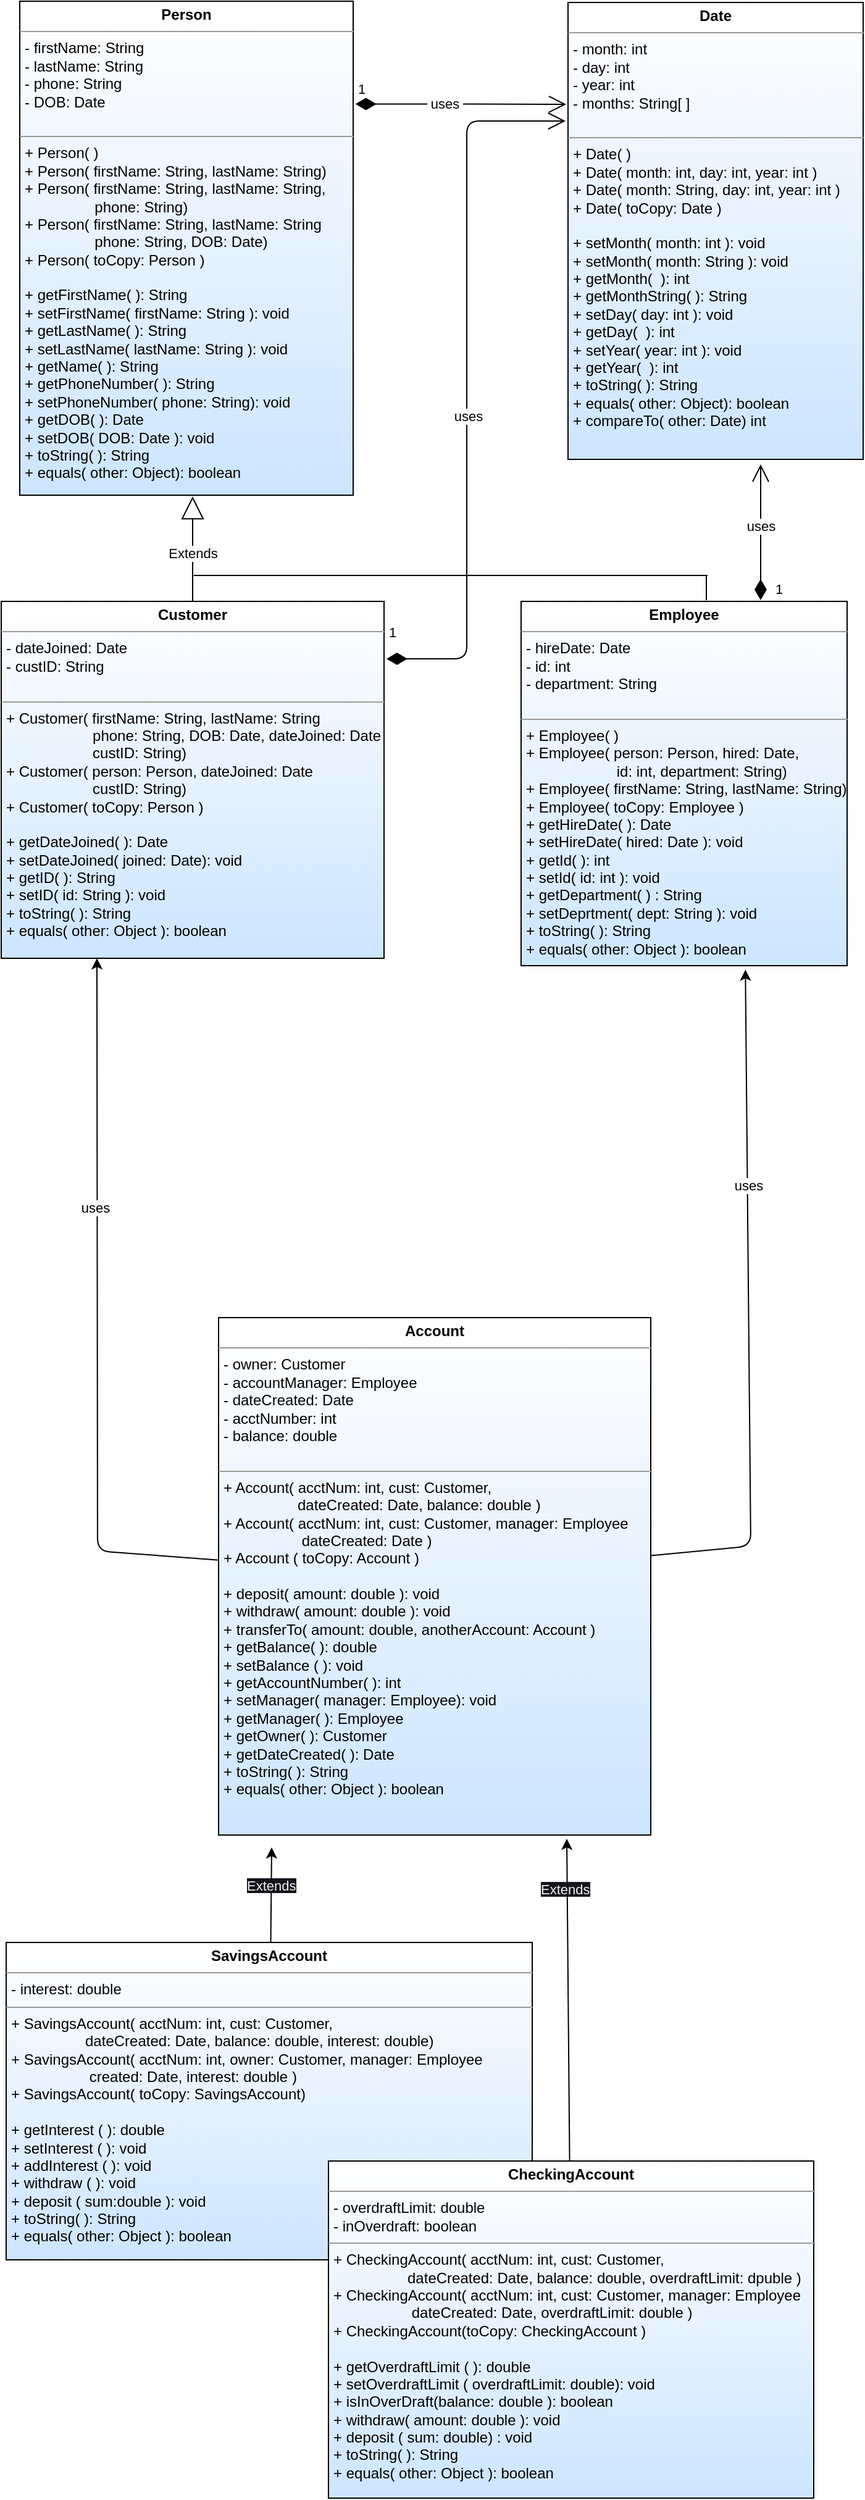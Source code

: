 <mxfile>
    <diagram id="v-KD0Bjn270umLAgXtNp" name="Page-1">
        <mxGraphModel dx="834" dy="547" grid="0" gridSize="10" guides="1" tooltips="1" connect="1" arrows="1" fold="1" page="1" pageScale="1" pageWidth="850" pageHeight="1100" math="0" shadow="0">
            <root>
                <mxCell id="0"/>
                <mxCell id="1" parent="0"/>
                <mxCell id="24" style="edgeStyle=none;html=1;entryX=0.25;entryY=1;entryDx=0;entryDy=0;" parent="1" source="mYoptTvwx1LB1I1NdDWJ-5" target="3" edge="1">
                    <mxGeometry relative="1" as="geometry">
                        <Array as="points">
                            <mxPoint x="153" y="1340"/>
                        </Array>
                    </mxGeometry>
                </mxCell>
                <mxCell id="27" style="edgeStyle=none;html=1;entryX=0.688;entryY=1.011;entryDx=0;entryDy=0;entryPerimeter=0;" parent="1" source="mYoptTvwx1LB1I1NdDWJ-5" target="12" edge="1">
                    <mxGeometry relative="1" as="geometry">
                        <mxPoint x="653.58" y="945.988" as="targetPoint"/>
                        <Array as="points">
                            <mxPoint x="682" y="1336"/>
                        </Array>
                    </mxGeometry>
                </mxCell>
                <mxCell id="mYoptTvwx1LB1I1NdDWJ-5" value="&lt;p style=&quot;margin: 0px ; margin-top: 4px ; text-align: center&quot;&gt;&lt;b&gt;Account&lt;/b&gt;&lt;br&gt;&lt;/p&gt;&lt;hr size=&quot;1&quot;&gt;&lt;p style=&quot;margin: 0px ; margin-left: 4px&quot;&gt;- owner: Customer&lt;/p&gt;&lt;p style=&quot;margin: 0px ; margin-left: 4px&quot;&gt;- accountManager: Employee&lt;/p&gt;&lt;p style=&quot;margin: 0px ; margin-left: 4px&quot;&gt;- dateCreated: Date&lt;br&gt;&lt;/p&gt;&lt;p style=&quot;margin: 0px ; margin-left: 4px&quot;&gt;- acctNumber: int&lt;/p&gt;&lt;p style=&quot;margin: 0px ; margin-left: 4px&quot;&gt;- balance: double&lt;br&gt;&lt;/p&gt;&lt;p style=&quot;margin: 0px ; margin-left: 4px&quot;&gt; &lt;br&gt;&lt;/p&gt;&lt;hr size=&quot;1&quot;&gt;&lt;p style=&quot;margin: 0px ; margin-left: 4px&quot;&gt;+ Account( acctNum: int, cust: Customer, &lt;br&gt;&lt;/p&gt;&lt;p style=&quot;margin: 0px ; margin-left: 4px&quot;&gt;&amp;nbsp;&amp;nbsp;&amp;nbsp;&amp;nbsp;&amp;nbsp;&amp;nbsp;&amp;nbsp;&amp;nbsp;&amp;nbsp;&amp;nbsp;&amp;nbsp;&amp;nbsp;&amp;nbsp;&amp;nbsp;&amp;nbsp;&amp;nbsp;&amp;nbsp; dateCreated: Date, balance: double )&lt;br&gt;&lt;/p&gt;&lt;p style=&quot;margin: 0px ; margin-left: 4px&quot;&gt;+ Account( acctNum: int, cust: Customer, manager: Employee&lt;/p&gt;&lt;p style=&quot;margin: 0px ; margin-left: 4px&quot;&gt;&amp;nbsp; &amp;nbsp; &amp;nbsp; &amp;nbsp; &amp;nbsp; &amp;nbsp; &amp;nbsp; &amp;nbsp; &amp;nbsp; &amp;nbsp;dateCreated: Date )&lt;/p&gt;&lt;p style=&quot;margin: 0px ; margin-left: 4px&quot;&gt;+ Account ( toCopy: Account&amp;nbsp;&lt;span style=&quot;background-color: initial;&quot;&gt;)&lt;/span&gt;&lt;/p&gt;&lt;p style=&quot;margin: 0px ; margin-left: 4px&quot;&gt;&lt;br&gt;&lt;/p&gt;&lt;p style=&quot;margin: 0px 0px 0px 4px&quot;&gt;+ deposit( amount: double ): void&lt;/p&gt;&lt;p style=&quot;margin: 0px 0px 0px 4px&quot;&gt;+ withdraw( amount: double ): void&lt;/p&gt;&lt;p style=&quot;margin: 0px 0px 0px 4px&quot;&gt;+ transferTo( amount: double, anotherAccount: Account )&lt;br&gt;&lt;/p&gt;&lt;div&gt;&lt;p style=&quot;margin: 0px 0px 0px 4px&quot;&gt;+ getBalance( ): double&lt;br&gt;&lt;/p&gt;&lt;p style=&quot;margin: 0px 0px 0px 4px&quot;&gt;+ setBalance ( ): void&lt;/p&gt;&lt;/div&gt;&lt;div&gt;&lt;p style=&quot;margin: 0px 0px 0px 4px&quot;&gt;+ getAccountNumber( ): int&lt;br&gt;&lt;/p&gt;&lt;/div&gt;&lt;div&gt;&lt;p style=&quot;margin: 0px 0px 0px 4px&quot;&gt;+ setManager( manager: Employee): void&lt;/p&gt;&lt;p style=&quot;margin: 0px 0px 0px 4px&quot;&gt;+ getManager( ): Employee&lt;/p&gt;&lt;/div&gt;&lt;p style=&quot;margin: 0px 0px 0px 4px&quot;&gt;+ getOwner( ): Customer&lt;/p&gt;&lt;p style=&quot;margin: 0px ; margin-left: 4px&quot;&gt;&lt;span&gt;+ getDateCreated( ): Date&lt;/span&gt;&lt;/p&gt;&lt;p style=&quot;margin: 0px ; margin-left: 4px&quot;&gt;&lt;span&gt;+ toString( ): String&lt;/span&gt;&lt;br&gt;&lt;/p&gt;&lt;p style=&quot;margin: 0px ; margin-left: 4px&quot;&gt;+ equals( other: Object ): boolean&amp;nbsp;&lt;/p&gt;" style="verticalAlign=top;align=left;overflow=fill;fontSize=12;fontFamily=Helvetica;html=1;gradientColor=#CCE5FF;" parent="1" vertex="1">
                    <mxGeometry x="251" y="1151" width="350" height="419" as="geometry"/>
                </mxCell>
                <mxCell id="2" value="&lt;p style=&quot;margin: 0px ; margin-top: 4px ; text-align: center&quot;&gt;&lt;b&gt;Person&lt;/b&gt;&lt;br&gt;&lt;/p&gt;&lt;hr size=&quot;1&quot;&gt;&lt;p style=&quot;margin: 0px ; margin-left: 4px&quot;&gt;- firstName: String&lt;/p&gt;&lt;p style=&quot;margin: 0px ; margin-left: 4px&quot;&gt;- lastName: String&lt;br&gt;&lt;/p&gt;&lt;p style=&quot;margin: 0px ; margin-left: 4px&quot;&gt;- phone: String&lt;/p&gt;&lt;p style=&quot;margin: 0px ; margin-left: 4px&quot;&gt;- DOB: Date&lt;br&gt;&lt;/p&gt;&lt;p style=&quot;margin: 0px ; margin-left: 4px&quot;&gt; &lt;br&gt;&lt;/p&gt;&lt;hr size=&quot;1&quot;&gt;&lt;p style=&quot;margin: 0px ; margin-left: 4px&quot;&gt;+ Person( )&lt;/p&gt;&lt;p style=&quot;margin: 0px ; margin-left: 4px&quot;&gt;+ Person( firstName: String, lastName: String)&lt;/p&gt;&lt;p style=&quot;margin: 0px ; margin-left: 4px&quot;&gt;+ Person( firstName: String, lastName: String,&lt;/p&gt;&lt;p style=&quot;margin: 0px ; margin-left: 4px&quot;&gt;&amp;nbsp; &amp;nbsp; &amp;nbsp; &amp;nbsp; &amp;nbsp; &amp;nbsp; &amp;nbsp; &amp;nbsp; &amp;nbsp;phone: String)&lt;br&gt;&lt;/p&gt;&lt;p style=&quot;margin: 0px ; margin-left: 4px&quot;&gt;+ Person( firstName: String, lastName: String&lt;/p&gt;&lt;p style=&quot;margin: 0px ; margin-left: 4px&quot;&gt;&amp;nbsp; &amp;nbsp; &amp;nbsp; &amp;nbsp; &amp;nbsp; &amp;nbsp; &amp;nbsp; &amp;nbsp; &amp;nbsp;phone: String, DOB: Date)&lt;br&gt;&lt;/p&gt;&lt;p style=&quot;margin: 0px ; margin-left: 4px&quot;&gt;+ Person( toCopy: Person )&lt;/p&gt;&lt;p style=&quot;margin: 0px ; margin-left: 4px&quot;&gt;&lt;br&gt;&lt;/p&gt;&lt;p style=&quot;margin: 0px ; margin-left: 4px&quot;&gt;+ getFirstName( ): String&lt;/p&gt;&lt;p style=&quot;margin: 0px 0px 0px 4px&quot;&gt;+ setFirstName( firstName: String ): void&lt;/p&gt;&lt;p style=&quot;margin: 0px 0px 0px 4px&quot;&gt;+ getLastName( ): String&lt;/p&gt;&lt;p style=&quot;margin: 0px 0px 0px 4px&quot;&gt;+ setLastName( lastName: String ): void&lt;/p&gt;&lt;p style=&quot;margin: 0px 0px 0px 4px&quot;&gt;+ getName( ): String&lt;/p&gt;&lt;p style=&quot;margin: 0px 0px 0px 4px&quot;&gt;+ getPhoneNumber( ): String&lt;/p&gt;&lt;p style=&quot;margin: 0px 0px 0px 4px&quot;&gt;+ setPhoneNumber( phone: String): void&lt;/p&gt;&lt;p style=&quot;margin: 0px 0px 0px 4px&quot;&gt;&lt;span&gt;+ getDOB( ): Date&lt;/span&gt;&lt;br&gt;&lt;/p&gt;&lt;p style=&quot;margin: 0px ; margin-left: 4px&quot;&gt;+ setDOB( DOB: Date ): void&lt;/p&gt;&lt;p style=&quot;margin: 0px ; margin-left: 4px&quot;&gt;&lt;span&gt;+ toString( ): String&lt;/span&gt;&lt;br&gt;&lt;/p&gt;&lt;p style=&quot;margin: 0px ; margin-left: 4px&quot;&gt;+ equals( other: Object): boolean&lt;/p&gt;" style="verticalAlign=top;align=left;overflow=fill;fontSize=12;fontFamily=Helvetica;html=1;gradientColor=#CCE5FF;" parent="1" vertex="1">
                    <mxGeometry x="90" y="85" width="270" height="400" as="geometry"/>
                </mxCell>
                <mxCell id="3" value="&lt;p style=&quot;margin: 0px ; margin-top: 4px ; text-align: center&quot;&gt;&lt;b&gt;Customer&lt;/b&gt;&lt;/p&gt;&lt;hr size=&quot;1&quot;&gt;&lt;p style=&quot;margin: 0px ; margin-left: 4px&quot;&gt;- dateJoined: Date&lt;/p&gt;&lt;p style=&quot;margin: 0px ; margin-left: 4px&quot;&gt;- custID: String&lt;br&gt;&lt;/p&gt;&lt;p style=&quot;margin: 0px ; margin-left: 4px&quot;&gt;&lt;br&gt;&lt;/p&gt;&lt;hr size=&quot;1&quot;&gt;&lt;p style=&quot;margin: 0px 0px 0px 4px&quot;&gt;+ Customer( firstName: String, lastName: String&lt;/p&gt;&lt;p style=&quot;margin: 0px ; margin-left: 4px&quot;&gt;&lt;span&gt;&amp;nbsp; &amp;nbsp; &amp;nbsp; &amp;nbsp; &amp;nbsp; &amp;nbsp; &amp;nbsp; &amp;nbsp; &amp;nbsp; &amp;nbsp; &amp;nbsp;phone: String, DOB: Date, dateJoined: Date&lt;/span&gt;&lt;/p&gt;&lt;p style=&quot;margin: 0px ; margin-left: 4px&quot;&gt;&lt;span&gt;&amp;nbsp; &amp;nbsp; &amp;nbsp; &amp;nbsp; &amp;nbsp; &amp;nbsp; &amp;nbsp; &amp;nbsp; &amp;nbsp; &amp;nbsp; &amp;nbsp;custID: String)&lt;/span&gt;&lt;br&gt;&lt;/p&gt;&lt;p style=&quot;margin: 0px 0px 0px 4px&quot;&gt;+ Customer( person: Person,&amp;nbsp;&lt;span&gt;dateJoined: Date&lt;/span&gt;&lt;/p&gt;&lt;p style=&quot;margin: 0px 0px 0px 4px&quot;&gt;&amp;nbsp; &amp;nbsp; &amp;nbsp; &amp;nbsp; &amp;nbsp; &amp;nbsp; &amp;nbsp; &amp;nbsp; &amp;nbsp; &amp;nbsp; &amp;nbsp;custID: String)&lt;/p&gt;&lt;p style=&quot;margin: 0px ; margin-left: 4px&quot;&gt;&lt;span&gt;+ Customer( toCopy: Person )&lt;/span&gt;&lt;/p&gt;&lt;p style=&quot;margin: 0px ; margin-left: 4px&quot;&gt;&lt;span&gt;&lt;br&gt;&lt;/span&gt;&lt;/p&gt;&lt;p style=&quot;margin: 0px ; margin-left: 4px&quot;&gt;+ getDateJoined( ): Date&lt;/p&gt;&lt;p style=&quot;margin: 0px ; margin-left: 4px&quot;&gt;&lt;span&gt;+ setDateJoined( joined: Date): void&lt;/span&gt;&lt;/p&gt;&lt;p style=&quot;margin: 0px ; margin-left: 4px&quot;&gt;+ getID( ): String&lt;br&gt;&lt;/p&gt;&lt;p style=&quot;margin: 0px ; margin-left: 4px&quot;&gt;+ setID( id: String ): void&lt;/p&gt;&lt;p style=&quot;margin: 0px ; margin-left: 4px&quot;&gt;&lt;span&gt;+ toString( ): String&lt;/span&gt;&lt;br&gt;&lt;/p&gt;&lt;p style=&quot;margin: 0px ; margin-left: 4px&quot;&gt;+ equals( other: Object ): boolean&amp;nbsp;&lt;/p&gt;" style="verticalAlign=top;align=left;overflow=fill;fontSize=12;fontFamily=Helvetica;html=1;gradientColor=#CCE5FF;" parent="1" vertex="1">
                    <mxGeometry x="75" y="571" width="310" height="289" as="geometry"/>
                </mxCell>
                <mxCell id="4" value="Extends" style="endArrow=block;endSize=16;endFill=0;html=1;" parent="1" source="3" edge="1">
                    <mxGeometry x="-0.082" width="160" relative="1" as="geometry">
                        <mxPoint x="130" y="670" as="sourcePoint"/>
                        <mxPoint x="230" y="486" as="targetPoint"/>
                        <mxPoint as="offset"/>
                    </mxGeometry>
                </mxCell>
                <mxCell id="7" value="&lt;p style=&quot;margin: 0px ; margin-top: 4px ; text-align: center&quot;&gt;&lt;b&gt;Date&lt;/b&gt;&lt;/p&gt;&lt;hr size=&quot;1&quot;&gt;&lt;p style=&quot;margin: 0px ; margin-left: 4px&quot;&gt;- month: int&lt;/p&gt;&lt;p style=&quot;margin: 0px ; margin-left: 4px&quot;&gt;- day: int&lt;br&gt;&lt;/p&gt;&lt;p style=&quot;margin: 0px ; margin-left: 4px&quot;&gt;- year: int&lt;/p&gt;&lt;p style=&quot;margin: 0px ; margin-left: 4px&quot;&gt;- months: String[ ]&lt;br&gt;&lt;/p&gt;&lt;p style=&quot;margin: 0px ; margin-left: 4px&quot;&gt; &lt;br&gt;&lt;/p&gt;&lt;hr size=&quot;1&quot;&gt;&lt;p style=&quot;margin: 0px ; margin-left: 4px&quot;&gt;+ Date( )&lt;/p&gt;&lt;p style=&quot;margin: 0px ; margin-left: 4px&quot;&gt;+ Date( month: int, day: int, year: int )&lt;/p&gt;&lt;p style=&quot;margin: 0px ; margin-left: 4px&quot;&gt;+ Date( month: String, day: int, year: int )&lt;br&gt;&lt;/p&gt;&lt;p style=&quot;margin: 0px ; margin-left: 4px&quot;&gt;&lt;span&gt;+ Date( toCopy: Date )&lt;/span&gt;&lt;br&gt;&lt;/p&gt;&lt;p style=&quot;margin: 0px ; margin-left: 4px&quot;&gt;&lt;br&gt;&lt;/p&gt;&lt;p style=&quot;margin: 0px ; margin-left: 4px&quot;&gt;+ setMonth( month: int ): void&lt;/p&gt;&lt;p style=&quot;margin: 0px ; margin-left: 4px&quot;&gt;+ setMonth( month: String ): void&lt;br&gt;&lt;/p&gt;&lt;p style=&quot;margin: 0px 0px 0px 4px&quot;&gt;+ getMonth(&amp;nbsp; ): int&lt;br&gt;&lt;/p&gt;&lt;p style=&quot;margin: 0px 0px 0px 4px&quot;&gt;+ getMonthString( ): String&lt;/p&gt;&lt;p style=&quot;margin: 0px 0px 0px 4px&quot;&gt;+ setDay( day: int ): void&lt;/p&gt;&lt;p style=&quot;margin: 0px 0px 0px 4px&quot;&gt;+ getDay(&amp;nbsp; ): int&lt;/p&gt;&lt;p style=&quot;margin: 0px 0px 0px 4px&quot;&gt;+ setYear( year: int ): void&lt;/p&gt;&lt;p style=&quot;margin: 0px 0px 0px 4px&quot;&gt;+ getYear(&amp;nbsp; ): int&lt;/p&gt;&lt;p style=&quot;margin: 0px ; margin-left: 4px&quot;&gt;&lt;span&gt;+ toString( ): String&lt;/span&gt;&lt;br&gt;&lt;/p&gt;&lt;p style=&quot;margin: 0px ; margin-left: 4px&quot;&gt;+ equals( other: Object): boolean&lt;/p&gt;&lt;p style=&quot;margin: 0px ; margin-left: 4px&quot;&gt;+ compareTo( other: Date) int&lt;/p&gt;" style="verticalAlign=top;align=left;overflow=fill;fontSize=12;fontFamily=Helvetica;html=1;gradientColor=#CCE5FF;" parent="1" vertex="1">
                    <mxGeometry x="534" y="86" width="239" height="370" as="geometry"/>
                </mxCell>
                <mxCell id="8" value="1" style="endArrow=open;html=1;endSize=12;startArrow=diamondThin;startSize=14;startFill=1;edgeStyle=orthogonalEdgeStyle;align=left;verticalAlign=bottom;entryX=-0.006;entryY=0.223;entryDx=0;entryDy=0;entryPerimeter=0;exitX=1.007;exitY=0.208;exitDx=0;exitDy=0;exitPerimeter=0;" parent="1" source="2" target="7" edge="1">
                    <mxGeometry x="-1" y="3" relative="1" as="geometry">
                        <mxPoint x="310" y="190" as="sourcePoint"/>
                        <mxPoint x="470" y="190" as="targetPoint"/>
                    </mxGeometry>
                </mxCell>
                <mxCell id="9" value="&amp;nbsp;uses&amp;nbsp;" style="edgeLabel;html=1;align=center;verticalAlign=middle;resizable=0;points=[];" parent="8" vertex="1" connectable="0">
                    <mxGeometry x="-0.207" relative="1" as="geometry">
                        <mxPoint x="4" as="offset"/>
                    </mxGeometry>
                </mxCell>
                <mxCell id="26" value="&amp;nbsp;uses&amp;nbsp;" style="edgeLabel;html=1;align=center;verticalAlign=middle;resizable=0;points=[];" parent="8" vertex="1" connectable="0">
                    <mxGeometry x="-0.207" relative="1" as="geometry">
                        <mxPoint x="-279" y="894" as="offset"/>
                    </mxGeometry>
                </mxCell>
                <mxCell id="10" value="1" style="endArrow=open;html=1;endSize=12;startArrow=diamondThin;startSize=14;startFill=1;edgeStyle=orthogonalEdgeStyle;align=left;verticalAlign=bottom;exitX=1;exitY=0.25;exitDx=0;exitDy=0;" parent="1" edge="1">
                    <mxGeometry x="-1" y="14" relative="1" as="geometry">
                        <mxPoint x="387" y="617.5" as="sourcePoint"/>
                        <mxPoint x="532" y="182" as="targetPoint"/>
                        <Array as="points">
                            <mxPoint x="452" y="618"/>
                            <mxPoint x="452" y="182"/>
                            <mxPoint x="532" y="182"/>
                        </Array>
                        <mxPoint y="1" as="offset"/>
                    </mxGeometry>
                </mxCell>
                <mxCell id="11" value="&amp;nbsp;uses&amp;nbsp;" style="edgeLabel;html=1;align=center;verticalAlign=middle;resizable=0;points=[];" parent="10" vertex="1" connectable="0">
                    <mxGeometry x="-0.207" relative="1" as="geometry">
                        <mxPoint x="1" y="-32" as="offset"/>
                    </mxGeometry>
                </mxCell>
                <mxCell id="12" value="&lt;p style=&quot;margin: 0px ; margin-top: 4px ; text-align: center&quot;&gt;&lt;b&gt;Employee&lt;/b&gt;&lt;/p&gt;&lt;hr size=&quot;1&quot;&gt;&lt;p style=&quot;margin: 0px ; margin-left: 4px&quot;&gt;- hireDate: Date&lt;/p&gt;&lt;p style=&quot;margin: 0px ; margin-left: 4px&quot;&gt;- id: int&lt;br&gt;&lt;/p&gt;&lt;p style=&quot;margin: 0px ; margin-left: 4px&quot;&gt;- department: String&lt;/p&gt;&lt;p style=&quot;margin: 0px ; margin-left: 4px&quot;&gt;&lt;br&gt;&lt;/p&gt;&lt;hr size=&quot;1&quot;&gt;&lt;p style=&quot;margin: 0px 0px 0px 4px&quot;&gt;+ Employee( )&lt;/p&gt;&lt;p style=&quot;margin: 0px 0px 0px 4px&quot;&gt;+ Employee( person: Person, hired: Date,&amp;nbsp;&lt;/p&gt;&lt;p style=&quot;margin: 0px 0px 0px 4px&quot;&gt;&amp;nbsp; &amp;nbsp; &amp;nbsp; &amp;nbsp; &amp;nbsp; &amp;nbsp; &amp;nbsp; &amp;nbsp; &amp;nbsp; &amp;nbsp; &amp;nbsp; id: int,&amp;nbsp;&lt;span&gt;department: String&lt;/span&gt;&lt;span&gt;)&lt;/span&gt;&lt;/p&gt;&lt;p style=&quot;margin: 0px 0px 0px 4px&quot;&gt;&lt;span&gt;+ Employee( firstName: String, lastName: String)&amp;nbsp;&lt;/span&gt;&lt;/p&gt;&lt;p style=&quot;margin: 0px ; margin-left: 4px&quot;&gt;&lt;span&gt;+ Employee( toCopy: Employee )&lt;/span&gt;&lt;/p&gt;&lt;p style=&quot;margin: 0px ; margin-left: 4px&quot;&gt;+ getHireDate( ): Date&lt;/p&gt;&lt;p style=&quot;margin: 0px ; margin-left: 4px&quot;&gt;&lt;span&gt;+ setHireDate( hired: Date ): void&lt;/span&gt;&lt;/p&gt;&lt;p style=&quot;margin: 0px ; margin-left: 4px&quot;&gt;+ getId( ): int&lt;br&gt;&lt;/p&gt;&lt;p style=&quot;margin: 0px ; margin-left: 4px&quot;&gt;+ setId( id: int ): void&lt;/p&gt;&lt;p style=&quot;margin: 0px ; margin-left: 4px&quot;&gt;+ getDepartment( ) : String&lt;/p&gt;&lt;p style=&quot;margin: 0px ; margin-left: 4px&quot;&gt;+ setDeprtment( dept: String ): void&lt;/p&gt;&lt;p style=&quot;margin: 0px ; margin-left: 4px&quot;&gt;&lt;span&gt;+ toString( ): String&lt;/span&gt;&lt;br&gt;&lt;/p&gt;&lt;p style=&quot;margin: 0px ; margin-left: 4px&quot;&gt;+ equals( other: Object ): boolean&amp;nbsp;&lt;/p&gt;" style="verticalAlign=top;align=left;overflow=fill;fontSize=12;fontFamily=Helvetica;html=1;gradientColor=#CCE5FF;" parent="1" vertex="1">
                    <mxGeometry x="496" y="571" width="264" height="295" as="geometry"/>
                </mxCell>
                <mxCell id="14" value="" style="endArrow=none;html=1;" parent="1" edge="1">
                    <mxGeometry width="50" height="50" relative="1" as="geometry">
                        <mxPoint x="231" y="550" as="sourcePoint"/>
                        <mxPoint x="647" y="550" as="targetPoint"/>
                    </mxGeometry>
                </mxCell>
                <mxCell id="15" value="" style="endArrow=none;html=1;" parent="1" edge="1">
                    <mxGeometry width="50" height="50" relative="1" as="geometry">
                        <mxPoint x="646" y="550" as="sourcePoint"/>
                        <mxPoint x="646" y="570" as="targetPoint"/>
                    </mxGeometry>
                </mxCell>
                <mxCell id="21" value="1" style="endArrow=open;html=1;endSize=12;startArrow=diamondThin;startSize=14;startFill=1;edgeStyle=orthogonalEdgeStyle;align=left;verticalAlign=bottom;" parent="1" edge="1">
                    <mxGeometry x="-1" y="-10" relative="1" as="geometry">
                        <mxPoint x="690" y="570" as="sourcePoint"/>
                        <mxPoint x="690" y="460" as="targetPoint"/>
                        <mxPoint as="offset"/>
                    </mxGeometry>
                </mxCell>
                <mxCell id="22" value="uses" style="edgeLabel;html=1;align=center;verticalAlign=middle;resizable=0;points=[];" parent="21" vertex="1" connectable="0">
                    <mxGeometry x="0.178" y="-1" relative="1" as="geometry">
                        <mxPoint x="-1" y="5" as="offset"/>
                    </mxGeometry>
                </mxCell>
                <mxCell id="28" value="&amp;nbsp;uses&amp;nbsp;" style="edgeLabel;html=1;align=center;verticalAlign=middle;resizable=0;points=[];" parent="1" vertex="1" connectable="0">
                    <mxGeometry x="680.0" y="1044.0" as="geometry"/>
                </mxCell>
                <mxCell id="43" style="edgeStyle=none;html=1;" parent="1" source="29" edge="1">
                    <mxGeometry relative="1" as="geometry">
                        <mxPoint x="294" y="1580" as="targetPoint"/>
                    </mxGeometry>
                </mxCell>
                <mxCell id="29" value="&lt;p style=&quot;margin: 0px ; margin-top: 4px ; text-align: center&quot;&gt;&lt;b&gt;SavingsAccount&lt;/b&gt;&lt;/p&gt;&lt;hr size=&quot;1&quot;&gt;&lt;p style=&quot;margin: 0px ; margin-left: 4px&quot;&gt;- interest: double&lt;/p&gt;&lt;hr size=&quot;1&quot;&gt;&lt;p style=&quot;margin: 0px ; margin-left: 4px&quot;&gt;+ SavingsAccount( acctNum: int, cust: Customer, &lt;br&gt;&lt;/p&gt;&lt;p style=&quot;margin: 0px ; margin-left: 4px&quot;&gt;&amp;nbsp;&amp;nbsp;&amp;nbsp;&amp;nbsp;&amp;nbsp;&amp;nbsp;&amp;nbsp;&amp;nbsp;&amp;nbsp;&amp;nbsp;&amp;nbsp;&amp;nbsp;&amp;nbsp;&amp;nbsp;&amp;nbsp;&amp;nbsp;&amp;nbsp; dateCreated: Date, balance: double, interest: double)&lt;br&gt;&lt;/p&gt;&lt;p style=&quot;margin: 0px ; margin-left: 4px&quot;&gt;+ SavingsAccount( acctNum: int, owner: Customer, manager: Employee&lt;/p&gt;&lt;p style=&quot;margin: 0px ; margin-left: 4px&quot;&gt;&amp;nbsp; &amp;nbsp; &amp;nbsp; &amp;nbsp; &amp;nbsp; &amp;nbsp; &amp;nbsp; &amp;nbsp; &amp;nbsp; &amp;nbsp;created: Date, interest: double )&lt;/p&gt;&lt;p style=&quot;margin: 0px 0px 0px 4px;&quot;&gt;+ SavingsAccount( toCopy: SavingsAccount&lt;span style=&quot;background-color: initial;&quot;&gt;)&lt;/span&gt;&lt;/p&gt;&lt;p style=&quot;margin: 0px ; margin-left: 4px&quot;&gt;&lt;br&gt;&lt;/p&gt;&lt;p style=&quot;margin: 0px 0px 0px 4px&quot;&gt;+ getInterest ( ): double&lt;/p&gt;&lt;p style=&quot;margin: 0px 0px 0px 4px&quot;&gt;+ setInterest ( ): void&lt;/p&gt;&lt;p style=&quot;margin: 0px 0px 0px 4px&quot;&gt;+ addInterest ( ): void&lt;/p&gt;&lt;p style=&quot;margin: 0px 0px 0px 4px&quot;&gt;+ withdraw ( ): void&lt;/p&gt;&lt;p style=&quot;margin: 0px 0px 0px 4px&quot;&gt;+ deposit ( sum:double ): void&lt;/p&gt;&lt;p style=&quot;margin: 0px ; margin-left: 4px&quot;&gt;&lt;span&gt;+ toString( ): String&lt;/span&gt;&lt;br&gt;&lt;/p&gt;&lt;p style=&quot;margin: 0px ; margin-left: 4px&quot;&gt;+ equals( other: Object ): boolean&amp;nbsp;&lt;/p&gt;" style="verticalAlign=top;align=left;overflow=fill;fontSize=12;fontFamily=Helvetica;html=1;gradientColor=#CCE5FF;" parent="1" vertex="1">
                    <mxGeometry x="79" y="1657" width="426" height="257" as="geometry"/>
                </mxCell>
                <mxCell id="44" style="edgeStyle=none;html=1;" parent="1" source="30" edge="1">
                    <mxGeometry relative="1" as="geometry">
                        <mxPoint x="533" y="1573" as="targetPoint"/>
                    </mxGeometry>
                </mxCell>
                <mxCell id="30" value="&lt;p style=&quot;margin: 0px ; margin-top: 4px ; text-align: center&quot;&gt;&lt;b&gt;CheckingAccount&lt;/b&gt;&lt;br&gt;&lt;/p&gt;&lt;hr size=&quot;1&quot;&gt;&lt;p style=&quot;margin: 0px ; margin-left: 4px&quot;&gt;- overdraftLimit: double&lt;/p&gt;&lt;p style=&quot;margin: 0px ; margin-left: 4px&quot;&gt;- inOverdraft: boolean&lt;/p&gt;&lt;hr size=&quot;1&quot;&gt;&lt;p style=&quot;margin: 0px ; margin-left: 4px&quot;&gt;+ CheckingAccount( acctNum: int, cust: Customer, &lt;br&gt;&lt;/p&gt;&lt;p style=&quot;margin: 0px ; margin-left: 4px&quot;&gt;&amp;nbsp;&amp;nbsp;&amp;nbsp;&amp;nbsp;&amp;nbsp;&amp;nbsp;&amp;nbsp;&amp;nbsp;&amp;nbsp;&amp;nbsp;&amp;nbsp;&amp;nbsp;&amp;nbsp;&amp;nbsp;&amp;nbsp;&amp;nbsp;&amp;nbsp; dateCreated: Date, balance: double, overdraftLimit: dpuble )&lt;br&gt;&lt;/p&gt;&lt;p style=&quot;margin: 0px ; margin-left: 4px&quot;&gt;+ CheckingAccount( acctNum: int, cust: Customer, manager: Employee&lt;/p&gt;&lt;p style=&quot;margin: 0px ; margin-left: 4px&quot;&gt;&amp;nbsp; &amp;nbsp; &amp;nbsp; &amp;nbsp; &amp;nbsp; &amp;nbsp; &amp;nbsp; &amp;nbsp; &amp;nbsp; &amp;nbsp;dateCreated: Date, overdraftLimit: double )&lt;/p&gt;&lt;p style=&quot;margin: 0px 0px 0px 4px;&quot;&gt;+ CheckingAccount(toCopy: CheckingAccount&lt;span style=&quot;background-color: initial;&quot;&gt;&amp;nbsp;)&lt;/span&gt;&lt;/p&gt;&lt;p style=&quot;margin: 0px ; margin-left: 4px&quot;&gt;&lt;br&gt;&lt;/p&gt;&lt;p style=&quot;margin: 0px 0px 0px 4px&quot;&gt;+ getOverdraftLimit ( ): double&lt;/p&gt;&lt;p style=&quot;margin: 0px 0px 0px 4px&quot;&gt;+ setOverdraftLimit ( overdraftLimit: double): void&lt;/p&gt;&lt;p style=&quot;margin: 0px 0px 0px 4px&quot;&gt;+ isInOverDraft(balance: double ): boolean&lt;/p&gt;&lt;p style=&quot;margin: 0px 0px 0px 4px&quot;&gt;+ withdraw( amount: double ): void&lt;/p&gt;&lt;p style=&quot;margin: 0px 0px 0px 4px&quot;&gt;+ deposit ( sum: double) : void&lt;/p&gt;&lt;p style=&quot;margin: 0px ; margin-left: 4px&quot;&gt;&lt;span&gt;+ toString( ): String&lt;/span&gt;&lt;br&gt;&lt;/p&gt;&lt;p style=&quot;margin: 0px ; margin-left: 4px&quot;&gt;+ equals( other: Object ): boolean&amp;nbsp;&lt;/p&gt;" style="verticalAlign=top;align=left;overflow=fill;fontSize=12;fontFamily=Helvetica;html=1;gradientColor=#CCE5FF;" parent="1" vertex="1">
                    <mxGeometry x="340" y="1834" width="393" height="273" as="geometry"/>
                </mxCell>
                <mxCell id="45" value="&lt;meta charset=&quot;utf-8&quot;&gt;&lt;span style=&quot;color: rgb(240, 240, 240); font-family: Helvetica; font-size: 11px; font-style: normal; font-variant-ligatures: normal; font-variant-caps: normal; font-weight: 400; letter-spacing: normal; orphans: 2; text-align: center; text-indent: 0px; text-transform: none; widows: 2; word-spacing: 0px; -webkit-text-stroke-width: 0px; background-color: rgb(24, 20, 29); text-decoration-thickness: initial; text-decoration-style: initial; text-decoration-color: initial; float: none; display: inline !important;&quot;&gt;Extends&lt;/span&gt;" style="text;whiteSpace=wrap;html=1;" parent="1" vertex="1">
                    <mxGeometry x="272.002" y="1597.001" width="68" height="36" as="geometry"/>
                </mxCell>
                <mxCell id="46" value="&lt;meta charset=&quot;utf-8&quot;&gt;&lt;span style=&quot;color: rgb(240, 240, 240); font-family: Helvetica; font-size: 11px; font-style: normal; font-variant-ligatures: normal; font-variant-caps: normal; font-weight: 400; letter-spacing: normal; orphans: 2; text-align: center; text-indent: 0px; text-transform: none; widows: 2; word-spacing: 0px; -webkit-text-stroke-width: 0px; background-color: rgb(24, 20, 29); text-decoration-thickness: initial; text-decoration-style: initial; text-decoration-color: initial; float: none; display: inline !important;&quot;&gt;Extends&lt;/span&gt;" style="text;whiteSpace=wrap;html=1;" parent="1" vertex="1">
                    <mxGeometry x="510.004" y="1600.002" width="68" height="36" as="geometry"/>
                </mxCell>
            </root>
        </mxGraphModel>
    </diagram>
</mxfile>